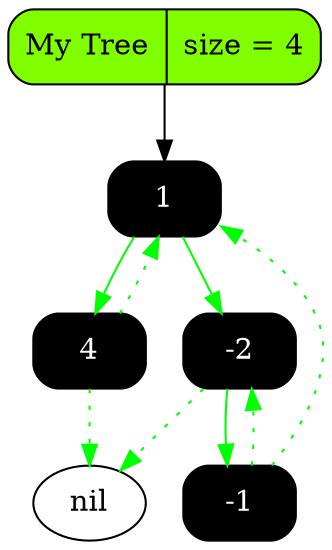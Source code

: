 digraph Tree
{
   rankdir = HR;
   node[fontsize=14];
   edge[color="black",fontcolor="blue",fontsize=12];
   tree[shape = Mrecord, style = filled, fillcolor = "chartreuse1", label = "My Tree | size = 4"];
   "0x55edac741ef0"[shape = Mrecord, style = filled, fontcolor = "white", fillcolor = "black",   label = " <value> 1"];
  "0x55edac741ef0" -> "0x55edac742130" [color = "green"];
  "0x55edac741ef0" -> "0x55edac742100" [color = "green"];
   "0x55edac742130"[shape = Mrecord, style = filled, fontcolor = "white", fillcolor = "black",   label = " <value> -2"];
  "0x55edac742130" -> "nil" [color = "green", style=dotted];
  "0x55edac742130" -> "0x55edac742160" [color = "green"];
   "0x55edac742160"[shape = Mrecord, style = filled, fontcolor = "white", fillcolor = "black",   label = " <value> -1"];
  "0x55edac742160" -> "0x55edac742130" [color = "green", style=dotted];
  "0x55edac742160" -> "0x55edac741ef0" [color = "green", style=dotted];
   "0x55edac742100"[shape = Mrecord, style = filled, fontcolor = "white", fillcolor = "black",   label = " <value> 4"];
  "0x55edac742100" -> "0x55edac741ef0" [color = "green", style=dotted];
  "0x55edac742100" -> "nil" [color = "green", style=dotted];
   tree -> "0x55edac741ef0" [color = "gray0"];
}
